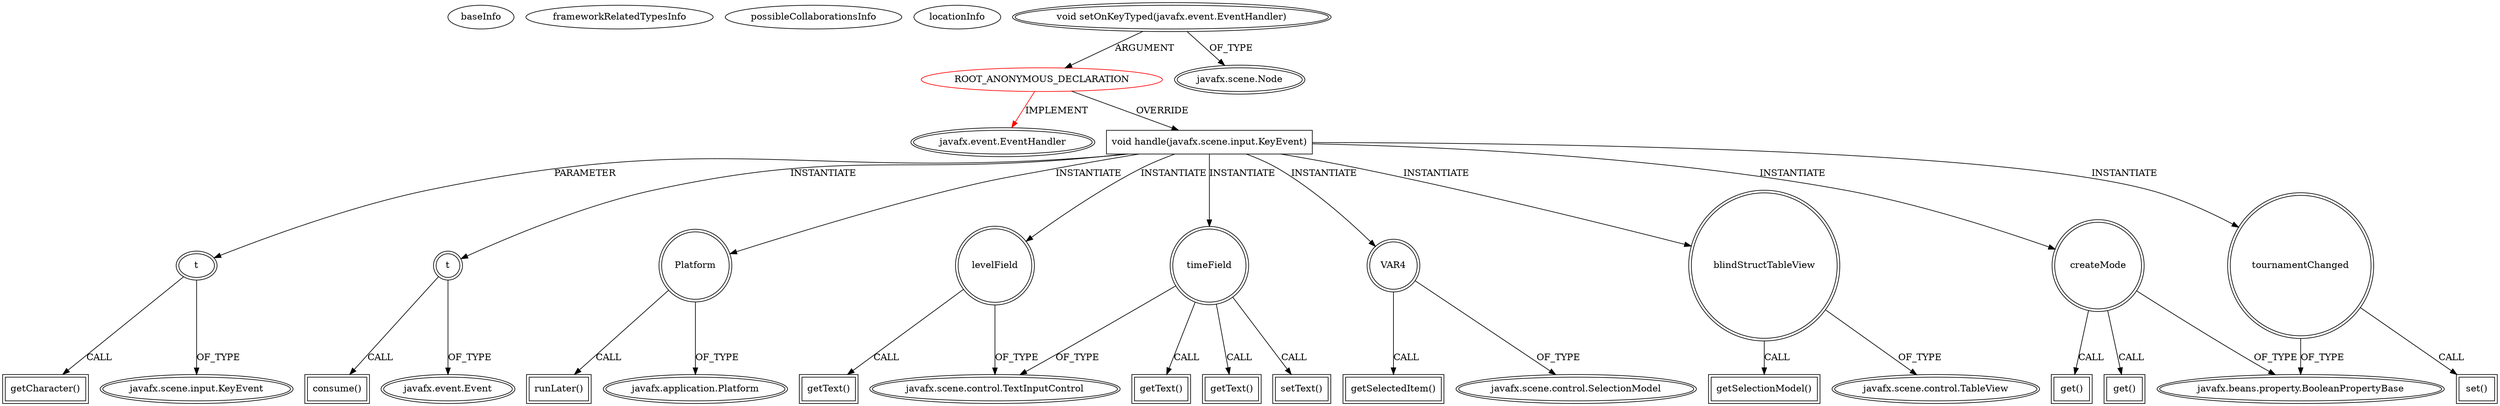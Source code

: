 digraph {
baseInfo[graphId=2986,category="extension_graph",isAnonymous=true,possibleRelation=false]
frameworkRelatedTypesInfo[0="javafx.event.EventHandler"]
possibleCollaborationsInfo[]
locationInfo[projectName="hock323-eventManager",filePath="/hock323-eventManager/EventManager-master/src/eventManager/controller/pokerTournament/BlindsController.java",contextSignature="void chargeBlindStructView()",graphId="2986"]
0[label="ROOT_ANONYMOUS_DECLARATION",vertexType="ROOT_ANONYMOUS_DECLARATION",isFrameworkType=false,color=red]
1[label="javafx.event.EventHandler",vertexType="FRAMEWORK_INTERFACE_TYPE",isFrameworkType=true,peripheries=2]
2[label="void setOnKeyTyped(javafx.event.EventHandler)",vertexType="OUTSIDE_CALL",isFrameworkType=true,peripheries=2]
3[label="javafx.scene.Node",vertexType="FRAMEWORK_CLASS_TYPE",isFrameworkType=true,peripheries=2]
4[label="void handle(javafx.scene.input.KeyEvent)",vertexType="OVERRIDING_METHOD_DECLARATION",isFrameworkType=false,shape=box]
5[label="t",vertexType="PARAMETER_DECLARATION",isFrameworkType=true,peripheries=2]
6[label="javafx.scene.input.KeyEvent",vertexType="FRAMEWORK_CLASS_TYPE",isFrameworkType=true,peripheries=2]
7[label="t",vertexType="VARIABLE_EXPRESION",isFrameworkType=true,peripheries=2,shape=circle]
9[label="javafx.event.Event",vertexType="FRAMEWORK_CLASS_TYPE",isFrameworkType=true,peripheries=2]
8[label="consume()",vertexType="INSIDE_CALL",isFrameworkType=true,peripheries=2,shape=box]
10[label="Platform",vertexType="VARIABLE_EXPRESION",isFrameworkType=true,peripheries=2,shape=circle]
12[label="javafx.application.Platform",vertexType="FRAMEWORK_CLASS_TYPE",isFrameworkType=true,peripheries=2]
11[label="runLater()",vertexType="INSIDE_CALL",isFrameworkType=true,peripheries=2,shape=box]
13[label="levelField",vertexType="VARIABLE_EXPRESION",isFrameworkType=true,peripheries=2,shape=circle]
15[label="javafx.scene.control.TextInputControl",vertexType="FRAMEWORK_CLASS_TYPE",isFrameworkType=true,peripheries=2]
14[label="getText()",vertexType="INSIDE_CALL",isFrameworkType=true,peripheries=2,shape=box]
16[label="timeField",vertexType="VARIABLE_EXPRESION",isFrameworkType=true,peripheries=2,shape=circle]
17[label="getText()",vertexType="INSIDE_CALL",isFrameworkType=true,peripheries=2,shape=box]
19[label="VAR4",vertexType="VARIABLE_EXPRESION",isFrameworkType=true,peripheries=2,shape=circle]
21[label="javafx.scene.control.SelectionModel",vertexType="FRAMEWORK_CLASS_TYPE",isFrameworkType=true,peripheries=2]
20[label="getSelectedItem()",vertexType="INSIDE_CALL",isFrameworkType=true,peripheries=2,shape=box]
22[label="blindStructTableView",vertexType="VARIABLE_EXPRESION",isFrameworkType=true,peripheries=2,shape=circle]
24[label="javafx.scene.control.TableView",vertexType="FRAMEWORK_CLASS_TYPE",isFrameworkType=true,peripheries=2]
23[label="getSelectionModel()",vertexType="INSIDE_CALL",isFrameworkType=true,peripheries=2,shape=box]
25[label="createMode",vertexType="VARIABLE_EXPRESION",isFrameworkType=true,peripheries=2,shape=circle]
27[label="javafx.beans.property.BooleanPropertyBase",vertexType="FRAMEWORK_CLASS_TYPE",isFrameworkType=true,peripheries=2]
26[label="get()",vertexType="INSIDE_CALL",isFrameworkType=true,peripheries=2,shape=box]
29[label="getText()",vertexType="INSIDE_CALL",isFrameworkType=true,peripheries=2,shape=box]
31[label="setText()",vertexType="INSIDE_CALL",isFrameworkType=true,peripheries=2,shape=box]
33[label="getCharacter()",vertexType="INSIDE_CALL",isFrameworkType=true,peripheries=2,shape=box]
35[label="get()",vertexType="INSIDE_CALL",isFrameworkType=true,peripheries=2,shape=box]
36[label="tournamentChanged",vertexType="VARIABLE_EXPRESION",isFrameworkType=true,peripheries=2,shape=circle]
37[label="set()",vertexType="INSIDE_CALL",isFrameworkType=true,peripheries=2,shape=box]
0->1[label="IMPLEMENT",color=red]
2->0[label="ARGUMENT"]
2->3[label="OF_TYPE"]
0->4[label="OVERRIDE"]
5->6[label="OF_TYPE"]
4->5[label="PARAMETER"]
4->7[label="INSTANTIATE"]
7->9[label="OF_TYPE"]
7->8[label="CALL"]
4->10[label="INSTANTIATE"]
10->12[label="OF_TYPE"]
10->11[label="CALL"]
4->13[label="INSTANTIATE"]
13->15[label="OF_TYPE"]
13->14[label="CALL"]
4->16[label="INSTANTIATE"]
16->15[label="OF_TYPE"]
16->17[label="CALL"]
4->19[label="INSTANTIATE"]
19->21[label="OF_TYPE"]
19->20[label="CALL"]
4->22[label="INSTANTIATE"]
22->24[label="OF_TYPE"]
22->23[label="CALL"]
4->25[label="INSTANTIATE"]
25->27[label="OF_TYPE"]
25->26[label="CALL"]
16->29[label="CALL"]
16->31[label="CALL"]
5->33[label="CALL"]
25->35[label="CALL"]
4->36[label="INSTANTIATE"]
36->27[label="OF_TYPE"]
36->37[label="CALL"]
}
